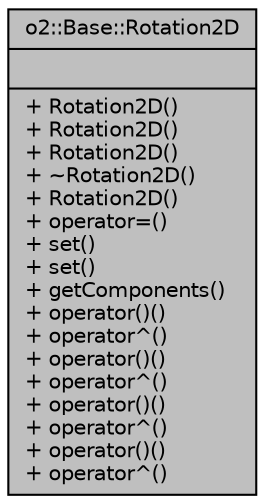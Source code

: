 digraph "o2::Base::Rotation2D"
{
 // INTERACTIVE_SVG=YES
  bgcolor="transparent";
  edge [fontname="Helvetica",fontsize="10",labelfontname="Helvetica",labelfontsize="10"];
  node [fontname="Helvetica",fontsize="10",shape=record];
  Node1 [label="{o2::Base::Rotation2D\n||+ Rotation2D()\l+ Rotation2D()\l+ Rotation2D()\l+ ~Rotation2D()\l+ Rotation2D()\l+ operator=()\l+ set()\l+ set()\l+ getComponents()\l+ operator()()\l+ operator^()\l+ operator()()\l+ operator^()\l+ operator()()\l+ operator^()\l+ operator()()\l+ operator^()\l}",height=0.2,width=0.4,color="black", fillcolor="grey75", style="filled" fontcolor="black"];
}
